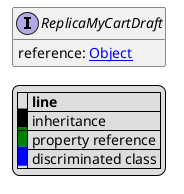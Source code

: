 @startuml

hide empty fields
hide empty methods
legend
|= |= line |
|<back:black>   </back>| inheritance |
|<back:green>   </back>| property reference |
|<back:blue>   </back>| discriminated class |
endlegend
interface ReplicaMyCartDraft [[ReplicaMyCartDraft.svg]]  {
    reference: [[Object.svg Object]]
}






@enduml
